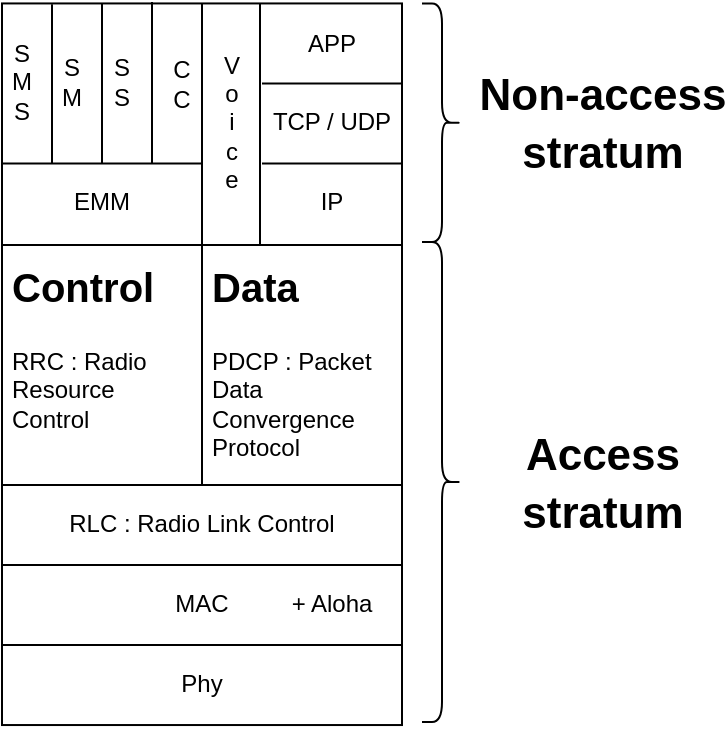 <mxfile version="22.1.2" type="device">
  <diagram name="Page-1" id="OWqxqyxM07DjtwKq2Kkb">
    <mxGraphModel dx="1434" dy="746" grid="1" gridSize="10" guides="1" tooltips="1" connect="1" arrows="1" fold="1" page="1" pageScale="1" pageWidth="827" pageHeight="1169" math="0" shadow="0">
      <root>
        <mxCell id="0" />
        <mxCell id="1" parent="0" />
        <mxCell id="7UAffC4WuhHCZF1xiGJ9-9" value="" style="rounded=0;whiteSpace=wrap;html=1;" vertex="1" parent="1">
          <mxGeometry y="0.72" width="200" height="360.8" as="geometry" />
        </mxCell>
        <mxCell id="7UAffC4WuhHCZF1xiGJ9-12" value="" style="endArrow=none;html=1;rounded=0;exitX=0;exitY=0.898;exitDx=0;exitDy=0;exitPerimeter=0;entryX=1;entryY=0.898;entryDx=0;entryDy=0;entryPerimeter=0;" edge="1" parent="1">
          <mxGeometry width="50" height="50" relative="1" as="geometry">
            <mxPoint y="241.52" as="sourcePoint" />
            <mxPoint x="200" y="241.52" as="targetPoint" />
          </mxGeometry>
        </mxCell>
        <mxCell id="7UAffC4WuhHCZF1xiGJ9-13" value="" style="endArrow=none;html=1;rounded=0;exitX=0;exitY=0.898;exitDx=0;exitDy=0;exitPerimeter=0;entryX=1;entryY=0.898;entryDx=0;entryDy=0;entryPerimeter=0;" edge="1" parent="1">
          <mxGeometry width="50" height="50" relative="1" as="geometry">
            <mxPoint y="281.52" as="sourcePoint" />
            <mxPoint x="200" y="281.52" as="targetPoint" />
          </mxGeometry>
        </mxCell>
        <mxCell id="7UAffC4WuhHCZF1xiGJ9-14" value="" style="endArrow=none;html=1;rounded=0;exitX=0;exitY=0.898;exitDx=0;exitDy=0;exitPerimeter=0;entryX=1;entryY=0.898;entryDx=0;entryDy=0;entryPerimeter=0;" edge="1" parent="1">
          <mxGeometry width="50" height="50" relative="1" as="geometry">
            <mxPoint y="321.52" as="sourcePoint" />
            <mxPoint x="200" y="321.52" as="targetPoint" />
          </mxGeometry>
        </mxCell>
        <mxCell id="7UAffC4WuhHCZF1xiGJ9-15" value="Phy" style="text;html=1;strokeColor=none;fillColor=none;align=center;verticalAlign=middle;whiteSpace=wrap;rounded=0;" vertex="1" parent="1">
          <mxGeometry x="70" y="321.52" width="60" height="38.48" as="geometry" />
        </mxCell>
        <mxCell id="7UAffC4WuhHCZF1xiGJ9-16" value="MAC" style="text;html=1;strokeColor=none;fillColor=none;align=center;verticalAlign=middle;whiteSpace=wrap;rounded=0;" vertex="1" parent="1">
          <mxGeometry x="70" y="281.52" width="60" height="38.48" as="geometry" />
        </mxCell>
        <mxCell id="7UAffC4WuhHCZF1xiGJ9-17" value="RLC : Radio Link Control" style="text;html=1;strokeColor=none;fillColor=none;align=center;verticalAlign=middle;whiteSpace=wrap;rounded=0;" vertex="1" parent="1">
          <mxGeometry x="25" y="241.52" width="150" height="38.48" as="geometry" />
        </mxCell>
        <mxCell id="7UAffC4WuhHCZF1xiGJ9-18" value="+ Aloha" style="text;html=1;strokeColor=none;fillColor=none;align=center;verticalAlign=middle;whiteSpace=wrap;rounded=0;" vertex="1" parent="1">
          <mxGeometry x="130" y="285.76" width="70" height="30" as="geometry" />
        </mxCell>
        <mxCell id="7UAffC4WuhHCZF1xiGJ9-19" value="" style="endArrow=none;html=1;rounded=0;exitX=0;exitY=0.898;exitDx=0;exitDy=0;exitPerimeter=0;entryX=1;entryY=0.898;entryDx=0;entryDy=0;entryPerimeter=0;" edge="1" parent="1">
          <mxGeometry width="50" height="50" relative="1" as="geometry">
            <mxPoint y="121.52" as="sourcePoint" />
            <mxPoint x="200" y="121.52" as="targetPoint" />
          </mxGeometry>
        </mxCell>
        <mxCell id="7UAffC4WuhHCZF1xiGJ9-20" value="" style="endArrow=none;html=1;rounded=0;exitX=0.5;exitY=0;exitDx=0;exitDy=0;entryX=0.5;entryY=0;entryDx=0;entryDy=0;" edge="1" parent="1" source="7UAffC4WuhHCZF1xiGJ9-17" target="7UAffC4WuhHCZF1xiGJ9-9">
          <mxGeometry width="50" height="50" relative="1" as="geometry">
            <mxPoint x="310" y="231.52" as="sourcePoint" />
            <mxPoint x="100" y="121.52" as="targetPoint" />
          </mxGeometry>
        </mxCell>
        <mxCell id="7UAffC4WuhHCZF1xiGJ9-22" value="&lt;h1&gt;&lt;font style=&quot;font-size: 20px;&quot;&gt;Control&lt;/font&gt;&lt;/h1&gt;&lt;p&gt;RRC : Radio Resource Control&lt;/p&gt;" style="text;html=1;strokeColor=none;fillColor=none;spacing=5;spacingTop=-20;whiteSpace=wrap;overflow=hidden;rounded=0;" vertex="1" parent="1">
          <mxGeometry y="121.52" width="100" height="120" as="geometry" />
        </mxCell>
        <mxCell id="7UAffC4WuhHCZF1xiGJ9-23" value="&lt;h1 style=&quot;&quot;&gt;&lt;font style=&quot;font-size: 20px;&quot;&gt;Data&lt;/font&gt;&lt;/h1&gt;&lt;p style=&quot;&quot;&gt;PDCP : Packet Data Convergence Protocol&lt;/p&gt;" style="text;html=1;strokeColor=none;fillColor=none;spacing=5;spacingTop=-20;whiteSpace=wrap;overflow=hidden;rounded=0;align=left;" vertex="1" parent="1">
          <mxGeometry x="100" y="121.52" width="100" height="120" as="geometry" />
        </mxCell>
        <mxCell id="7UAffC4WuhHCZF1xiGJ9-28" value="" style="endArrow=none;html=1;rounded=0;" edge="1" parent="1">
          <mxGeometry width="50" height="50" relative="1" as="geometry">
            <mxPoint x="129" y="0.72" as="sourcePoint" />
            <mxPoint x="129" y="121.52" as="targetPoint" />
          </mxGeometry>
        </mxCell>
        <mxCell id="7UAffC4WuhHCZF1xiGJ9-30" value="" style="endArrow=none;html=1;rounded=0;entryX=0.25;entryY=0;entryDx=0;entryDy=0;" edge="1" parent="1" target="7UAffC4WuhHCZF1xiGJ9-9">
          <mxGeometry width="50" height="50" relative="1" as="geometry">
            <mxPoint x="50" y="80.72" as="sourcePoint" />
            <mxPoint x="280" y="80.72" as="targetPoint" />
          </mxGeometry>
        </mxCell>
        <mxCell id="7UAffC4WuhHCZF1xiGJ9-34" value="" style="endArrow=none;html=1;rounded=0;" edge="1" parent="1">
          <mxGeometry width="50" height="50" relative="1" as="geometry">
            <mxPoint y="80.72" as="sourcePoint" />
            <mxPoint x="100" y="80.72" as="targetPoint" />
          </mxGeometry>
        </mxCell>
        <mxCell id="7UAffC4WuhHCZF1xiGJ9-37" value="" style="endArrow=none;html=1;rounded=0;exitX=0.125;exitY=0.001;exitDx=0;exitDy=0;exitPerimeter=0;" edge="1" parent="1" source="7UAffC4WuhHCZF1xiGJ9-9">
          <mxGeometry width="50" height="50" relative="1" as="geometry">
            <mxPoint x="25" y="20.72" as="sourcePoint" />
            <mxPoint x="25" y="80.72" as="targetPoint" />
          </mxGeometry>
        </mxCell>
        <mxCell id="7UAffC4WuhHCZF1xiGJ9-38" value="" style="endArrow=none;html=1;rounded=0;exitX=0.375;exitY=-0.002;exitDx=0;exitDy=0;exitPerimeter=0;" edge="1" parent="1" source="7UAffC4WuhHCZF1xiGJ9-9">
          <mxGeometry width="50" height="50" relative="1" as="geometry">
            <mxPoint x="75" y="-9.28" as="sourcePoint" />
            <mxPoint x="75" y="80.72" as="targetPoint" />
          </mxGeometry>
        </mxCell>
        <mxCell id="7UAffC4WuhHCZF1xiGJ9-44" value="" style="endArrow=none;html=1;rounded=0;" edge="1" parent="1">
          <mxGeometry width="50" height="50" relative="1" as="geometry">
            <mxPoint x="200" y="40.72" as="sourcePoint" />
            <mxPoint x="130" y="40.72" as="targetPoint" />
          </mxGeometry>
        </mxCell>
        <mxCell id="7UAffC4WuhHCZF1xiGJ9-45" value="" style="endArrow=none;html=1;rounded=0;" edge="1" parent="1">
          <mxGeometry width="50" height="50" relative="1" as="geometry">
            <mxPoint x="200" y="80.72" as="sourcePoint" />
            <mxPoint x="130" y="80.72" as="targetPoint" />
          </mxGeometry>
        </mxCell>
        <mxCell id="7UAffC4WuhHCZF1xiGJ9-46" value="EMM" style="text;html=1;strokeColor=none;fillColor=none;align=center;verticalAlign=middle;whiteSpace=wrap;rounded=0;" vertex="1" parent="1">
          <mxGeometry y="80" width="100" height="40" as="geometry" />
        </mxCell>
        <mxCell id="7UAffC4WuhHCZF1xiGJ9-48" value="IP" style="text;html=1;strokeColor=none;fillColor=none;align=center;verticalAlign=middle;whiteSpace=wrap;rounded=0;" vertex="1" parent="1">
          <mxGeometry x="130" y="80" width="70" height="40" as="geometry" />
        </mxCell>
        <mxCell id="7UAffC4WuhHCZF1xiGJ9-49" value="V&lt;br&gt;o&lt;br&gt;i&lt;br&gt;c&lt;br&gt;e" style="text;html=1;strokeColor=none;fillColor=none;align=center;verticalAlign=middle;whiteSpace=wrap;rounded=0;" vertex="1" parent="1">
          <mxGeometry x="100" width="30" height="120" as="geometry" />
        </mxCell>
        <mxCell id="7UAffC4WuhHCZF1xiGJ9-50" value="TCP / UDP" style="text;html=1;strokeColor=none;fillColor=none;align=center;verticalAlign=middle;whiteSpace=wrap;rounded=0;" vertex="1" parent="1">
          <mxGeometry x="130" y="40" width="70" height="40" as="geometry" />
        </mxCell>
        <mxCell id="7UAffC4WuhHCZF1xiGJ9-51" value="APP" style="text;html=1;strokeColor=none;fillColor=none;align=center;verticalAlign=middle;whiteSpace=wrap;rounded=0;" vertex="1" parent="1">
          <mxGeometry x="130" y="0.72" width="70" height="40" as="geometry" />
        </mxCell>
        <mxCell id="7UAffC4WuhHCZF1xiGJ9-52" value="S&lt;br&gt;M&lt;br&gt;S" style="text;html=1;strokeColor=none;fillColor=none;align=center;verticalAlign=middle;whiteSpace=wrap;rounded=0;" vertex="1" parent="1">
          <mxGeometry width="20" height="80" as="geometry" />
        </mxCell>
        <mxCell id="7UAffC4WuhHCZF1xiGJ9-54" value="S&lt;br&gt;M" style="text;html=1;strokeColor=none;fillColor=none;align=center;verticalAlign=middle;whiteSpace=wrap;rounded=0;" vertex="1" parent="1">
          <mxGeometry x="25" width="20" height="80" as="geometry" />
        </mxCell>
        <mxCell id="7UAffC4WuhHCZF1xiGJ9-57" value="S&lt;br&gt;S" style="text;html=1;strokeColor=none;fillColor=none;align=center;verticalAlign=middle;whiteSpace=wrap;rounded=0;" vertex="1" parent="1">
          <mxGeometry x="50" width="20" height="80" as="geometry" />
        </mxCell>
        <mxCell id="7UAffC4WuhHCZF1xiGJ9-58" value="C&lt;br&gt;C" style="text;html=1;strokeColor=none;fillColor=none;align=center;verticalAlign=middle;whiteSpace=wrap;rounded=0;" vertex="1" parent="1">
          <mxGeometry x="80" y="0.72" width="20" height="80" as="geometry" />
        </mxCell>
        <mxCell id="7UAffC4WuhHCZF1xiGJ9-59" value="" style="shape=curlyBracket;whiteSpace=wrap;html=1;rounded=1;flipH=1;labelPosition=right;verticalLabelPosition=middle;align=left;verticalAlign=middle;" vertex="1" parent="1">
          <mxGeometry x="210" y="0.72" width="20" height="119.28" as="geometry" />
        </mxCell>
        <mxCell id="7UAffC4WuhHCZF1xiGJ9-60" value="" style="shape=curlyBracket;whiteSpace=wrap;html=1;rounded=1;flipH=1;labelPosition=right;verticalLabelPosition=middle;align=left;verticalAlign=middle;" vertex="1" parent="1">
          <mxGeometry x="210" y="120" width="20" height="240" as="geometry" />
        </mxCell>
        <mxCell id="7UAffC4WuhHCZF1xiGJ9-61" value="&lt;font style=&quot;font-size: 22px;&quot;&gt;Non-access &lt;br&gt;stratum&lt;/font&gt;" style="text;strokeColor=none;fillColor=none;html=1;fontSize=24;fontStyle=1;verticalAlign=middle;align=center;" vertex="1" parent="1">
          <mxGeometry x="240" y="35" width="120" height="50" as="geometry" />
        </mxCell>
        <mxCell id="7UAffC4WuhHCZF1xiGJ9-62" value="&lt;font style=&quot;font-size: 22px;&quot;&gt;Access &lt;br&gt;stratum&lt;/font&gt;" style="text;strokeColor=none;fillColor=none;html=1;fontSize=24;fontStyle=1;verticalAlign=middle;align=center;" vertex="1" parent="1">
          <mxGeometry x="255" y="215" width="90" height="50" as="geometry" />
        </mxCell>
      </root>
    </mxGraphModel>
  </diagram>
</mxfile>
